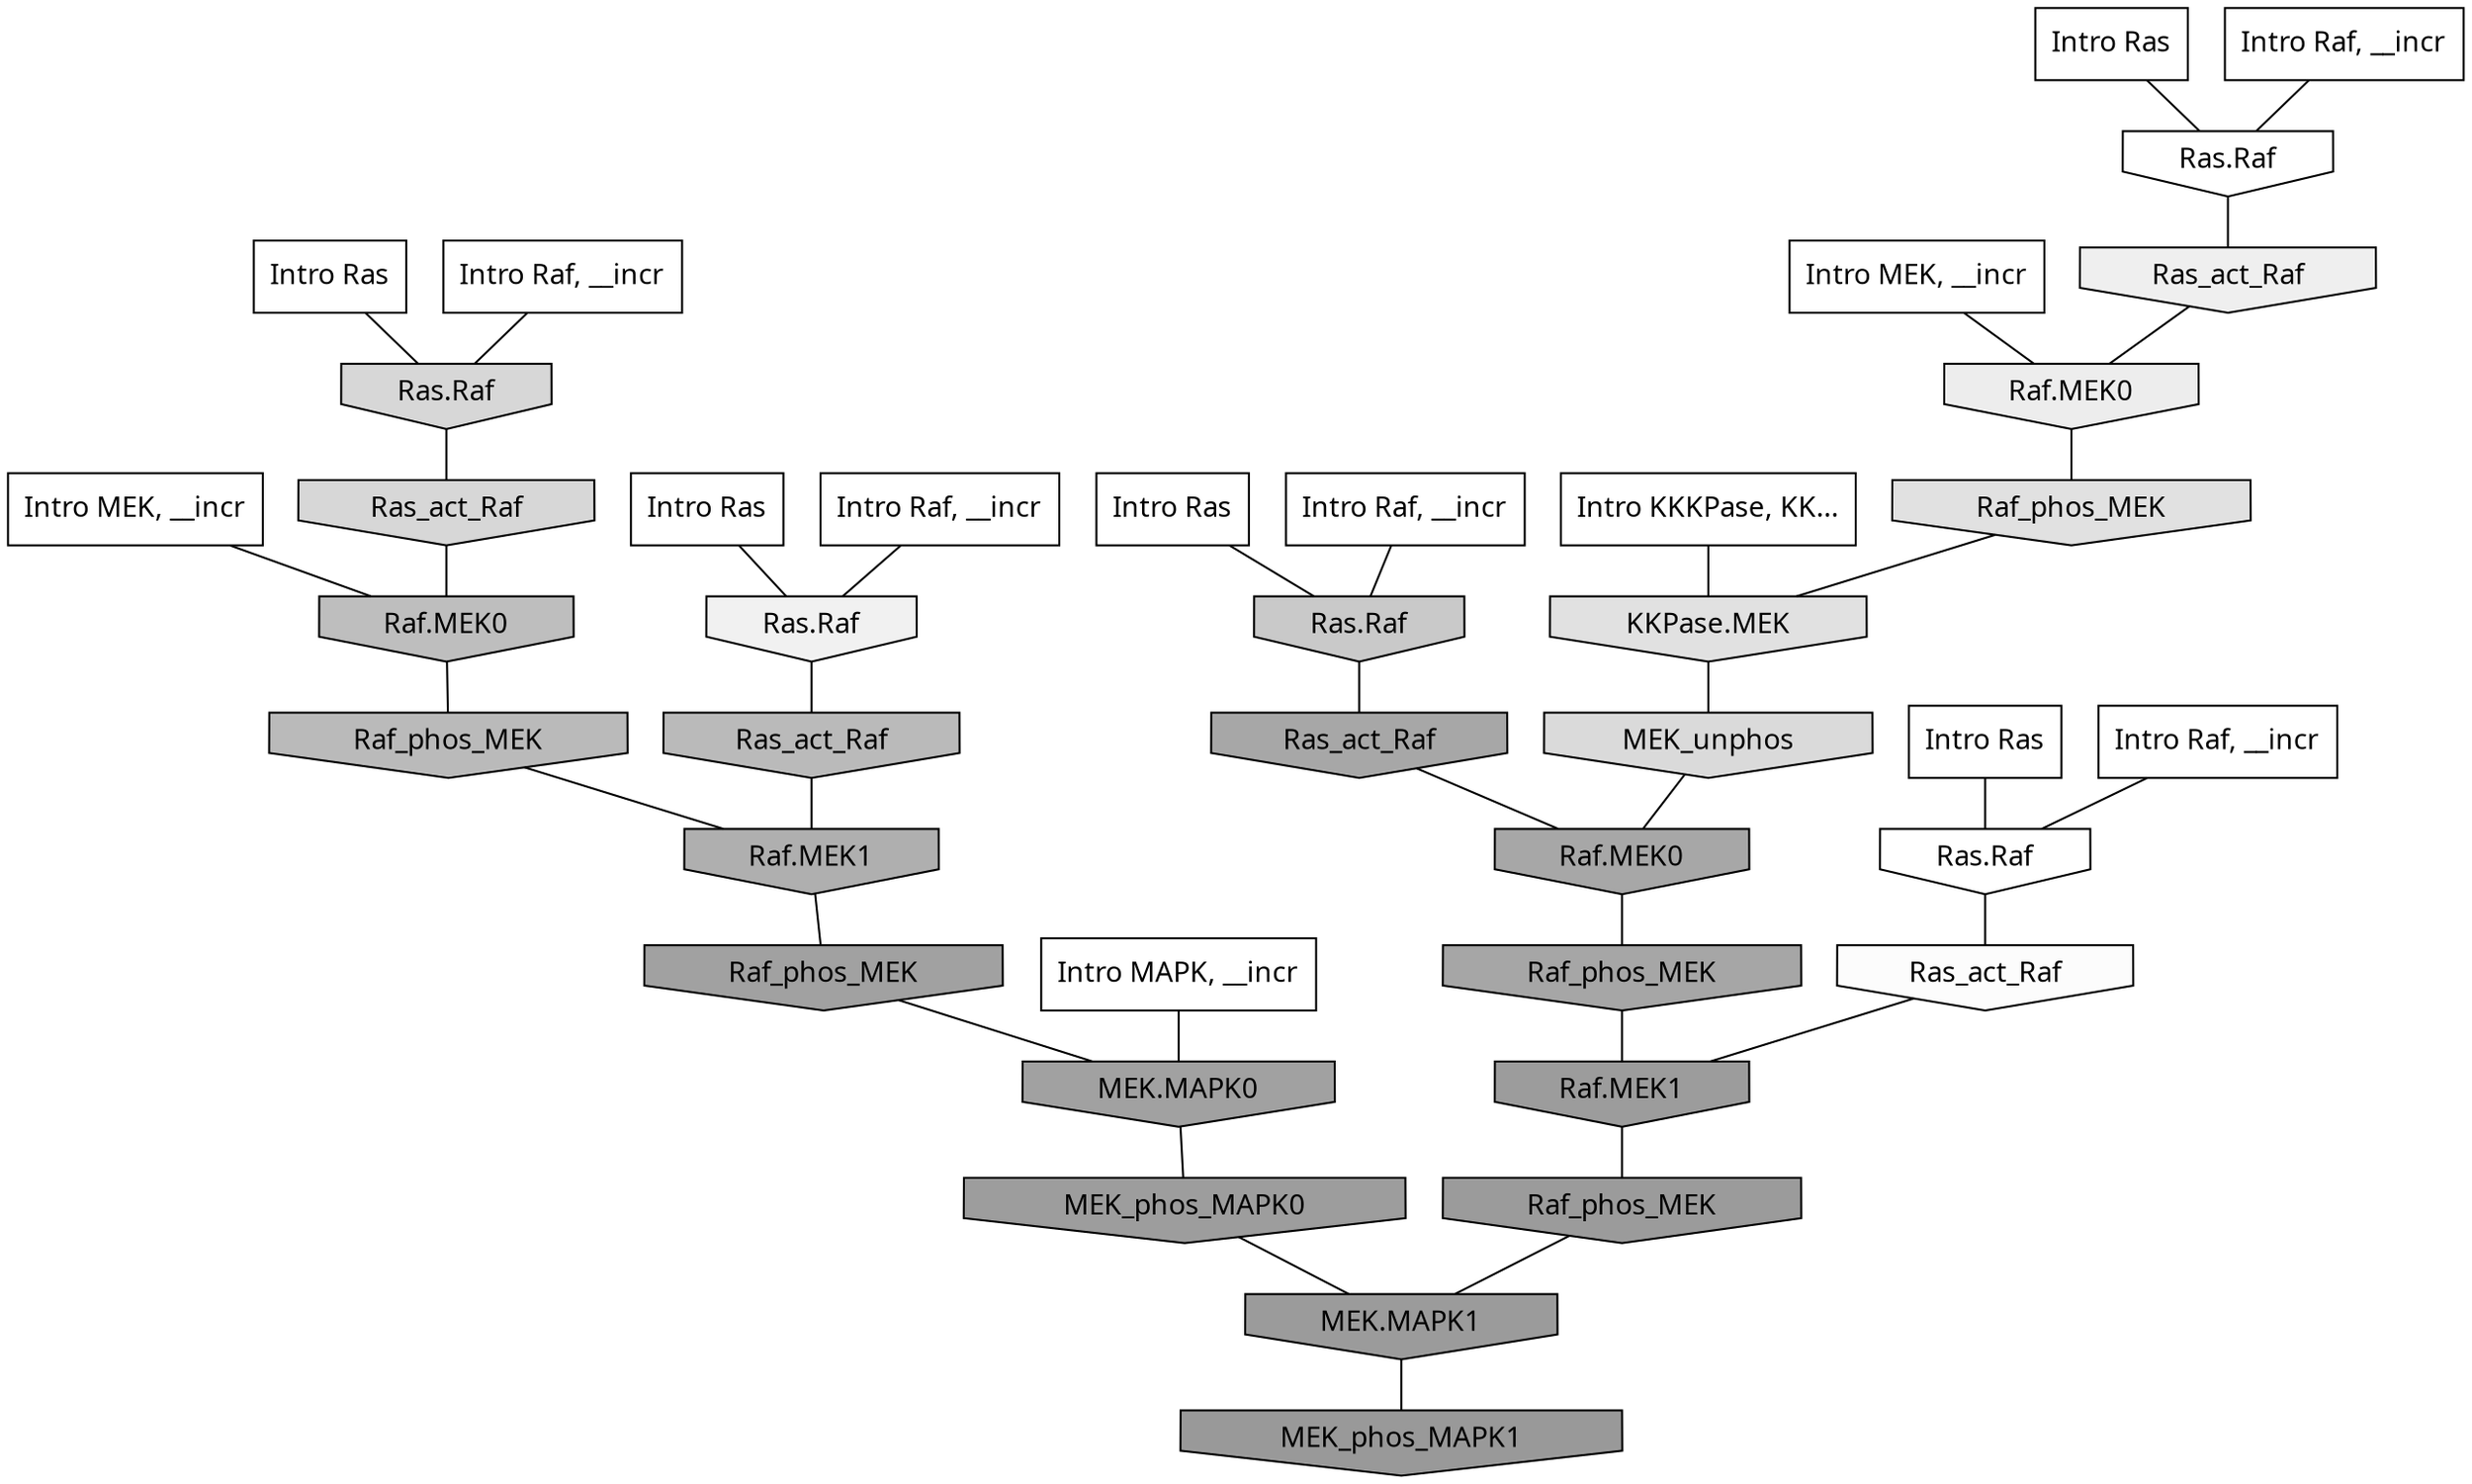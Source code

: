 digraph G{
  rankdir="TB";
  ranksep=0.30;
  node [fontname="CMU Serif"];
  edge [fontname="CMU Serif"];
  
  10 [label="Intro Ras", shape=rectangle, style=filled, fillcolor="0.000 0.000 1.000"]
  
  17 [label="Intro Ras", shape=rectangle, style=filled, fillcolor="0.000 0.000 1.000"]
  
  22 [label="Intro Ras", shape=rectangle, style=filled, fillcolor="0.000 0.000 1.000"]
  
  55 [label="Intro Ras", shape=rectangle, style=filled, fillcolor="0.000 0.000 1.000"]
  
  59 [label="Intro Ras", shape=rectangle, style=filled, fillcolor="0.000 0.000 1.000"]
  
  233 [label="Intro Raf, __incr", shape=rectangle, style=filled, fillcolor="0.000 0.000 1.000"]
  
  612 [label="Intro Raf, __incr", shape=rectangle, style=filled, fillcolor="0.000 0.000 1.000"]
  
  648 [label="Intro Raf, __incr", shape=rectangle, style=filled, fillcolor="0.000 0.000 1.000"]
  
  692 [label="Intro Raf, __incr", shape=rectangle, style=filled, fillcolor="0.000 0.000 1.000"]
  
  872 [label="Intro Raf, __incr", shape=rectangle, style=filled, fillcolor="0.000 0.000 1.000"]
  
  1405 [label="Intro MEK, __incr", shape=rectangle, style=filled, fillcolor="0.000 0.000 1.000"]
  
  1935 [label="Intro MEK, __incr", shape=rectangle, style=filled, fillcolor="0.000 0.000 1.000"]
  
  2171 [label="Intro MAPK, __incr", shape=rectangle, style=filled, fillcolor="0.000 0.000 1.000"]
  
  3137 [label="Intro KKKPase, KK...", shape=rectangle, style=filled, fillcolor="0.000 0.000 1.000"]
  
  3205 [label="Ras.Raf", shape=invhouse, style=filled, fillcolor="0.000 0.000 1.000"]
  
  3252 [label="Ras.Raf", shape=invhouse, style=filled, fillcolor="0.000 0.000 1.000"]
  
  3388 [label="Ras_act_Raf", shape=invhouse, style=filled, fillcolor="0.000 0.000 0.988"]
  
  3748 [label="Ras.Raf", shape=invhouse, style=filled, fillcolor="0.000 0.000 0.943"]
  
  3805 [label="Ras_act_Raf", shape=invhouse, style=filled, fillcolor="0.000 0.000 0.937"]
  
  3986 [label="Raf.MEK0", shape=invhouse, style=filled, fillcolor="0.000 0.000 0.927"]
  
  4631 [label="Raf_phos_MEK", shape=invhouse, style=filled, fillcolor="0.000 0.000 0.882"]
  
  4661 [label="KKPase.MEK", shape=invhouse, style=filled, fillcolor="0.000 0.000 0.880"]
  
  5081 [label="MEK_unphos", shape=invhouse, style=filled, fillcolor="0.000 0.000 0.854"]
  
  5289 [label="Ras.Raf", shape=invhouse, style=filled, fillcolor="0.000 0.000 0.843"]
  
  5312 [label="Ras_act_Raf", shape=invhouse, style=filled, fillcolor="0.000 0.000 0.842"]
  
  6309 [label="Ras.Raf", shape=invhouse, style=filled, fillcolor="0.000 0.000 0.788"]
  
  7500 [label="Raf.MEK0", shape=invhouse, style=filled, fillcolor="0.000 0.000 0.746"]
  
  8046 [label="Ras_act_Raf", shape=invhouse, style=filled, fillcolor="0.000 0.000 0.729"]
  
  8063 [label="Raf_phos_MEK", shape=invhouse, style=filled, fillcolor="0.000 0.000 0.728"]
  
  9651 [label="Raf.MEK1", shape=invhouse, style=filled, fillcolor="0.000 0.000 0.686"]
  
  11144 [label="Ras_act_Raf", shape=invhouse, style=filled, fillcolor="0.000 0.000 0.654"]
  
  11170 [label="Raf.MEK0", shape=invhouse, style=filled, fillcolor="0.000 0.000 0.653"]
  
  11277 [label="Raf_phos_MEK", shape=invhouse, style=filled, fillcolor="0.000 0.000 0.651"]
  
  12426 [label="Raf_phos_MEK", shape=invhouse, style=filled, fillcolor="0.000 0.000 0.631"]
  
  12433 [label="MEK.MAPK0", shape=invhouse, style=filled, fillcolor="0.000 0.000 0.631"]
  
  13421 [label="MEK_phos_MAPK0", shape=invhouse, style=filled, fillcolor="0.000 0.000 0.615"]
  
  13565 [label="Raf.MEK1", shape=invhouse, style=filled, fillcolor="0.000 0.000 0.613"]
  
  13916 [label="Raf_phos_MEK", shape=invhouse, style=filled, fillcolor="0.000 0.000 0.608"]
  
  13925 [label="MEK.MAPK1", shape=invhouse, style=filled, fillcolor="0.000 0.000 0.608"]
  
  14540 [label="MEK_phos_MAPK1", shape=invhouse, style=filled, fillcolor="0.000 0.000 0.600"]
  
  
  13925 -> 14540 [dir=none, color="0.000 0.000 0.000"] 
  13916 -> 13925 [dir=none, color="0.000 0.000 0.000"] 
  13565 -> 13916 [dir=none, color="0.000 0.000 0.000"] 
  13421 -> 13925 [dir=none, color="0.000 0.000 0.000"] 
  12433 -> 13421 [dir=none, color="0.000 0.000 0.000"] 
  12426 -> 12433 [dir=none, color="0.000 0.000 0.000"] 
  11277 -> 13565 [dir=none, color="0.000 0.000 0.000"] 
  11170 -> 11277 [dir=none, color="0.000 0.000 0.000"] 
  11144 -> 11170 [dir=none, color="0.000 0.000 0.000"] 
  9651 -> 12426 [dir=none, color="0.000 0.000 0.000"] 
  8063 -> 9651 [dir=none, color="0.000 0.000 0.000"] 
  8046 -> 9651 [dir=none, color="0.000 0.000 0.000"] 
  7500 -> 8063 [dir=none, color="0.000 0.000 0.000"] 
  6309 -> 11144 [dir=none, color="0.000 0.000 0.000"] 
  5312 -> 7500 [dir=none, color="0.000 0.000 0.000"] 
  5289 -> 5312 [dir=none, color="0.000 0.000 0.000"] 
  5081 -> 11170 [dir=none, color="0.000 0.000 0.000"] 
  4661 -> 5081 [dir=none, color="0.000 0.000 0.000"] 
  4631 -> 4661 [dir=none, color="0.000 0.000 0.000"] 
  3986 -> 4631 [dir=none, color="0.000 0.000 0.000"] 
  3805 -> 3986 [dir=none, color="0.000 0.000 0.000"] 
  3748 -> 8046 [dir=none, color="0.000 0.000 0.000"] 
  3388 -> 13565 [dir=none, color="0.000 0.000 0.000"] 
  3252 -> 3388 [dir=none, color="0.000 0.000 0.000"] 
  3205 -> 3805 [dir=none, color="0.000 0.000 0.000"] 
  3137 -> 4661 [dir=none, color="0.000 0.000 0.000"] 
  2171 -> 12433 [dir=none, color="0.000 0.000 0.000"] 
  1935 -> 3986 [dir=none, color="0.000 0.000 0.000"] 
  1405 -> 7500 [dir=none, color="0.000 0.000 0.000"] 
  872 -> 3252 [dir=none, color="0.000 0.000 0.000"] 
  692 -> 3748 [dir=none, color="0.000 0.000 0.000"] 
  648 -> 5289 [dir=none, color="0.000 0.000 0.000"] 
  612 -> 3205 [dir=none, color="0.000 0.000 0.000"] 
  233 -> 6309 [dir=none, color="0.000 0.000 0.000"] 
  59 -> 3252 [dir=none, color="0.000 0.000 0.000"] 
  55 -> 3205 [dir=none, color="0.000 0.000 0.000"] 
  22 -> 5289 [dir=none, color="0.000 0.000 0.000"] 
  17 -> 3748 [dir=none, color="0.000 0.000 0.000"] 
  10 -> 6309 [dir=none, color="0.000 0.000 0.000"] 
  
  }

